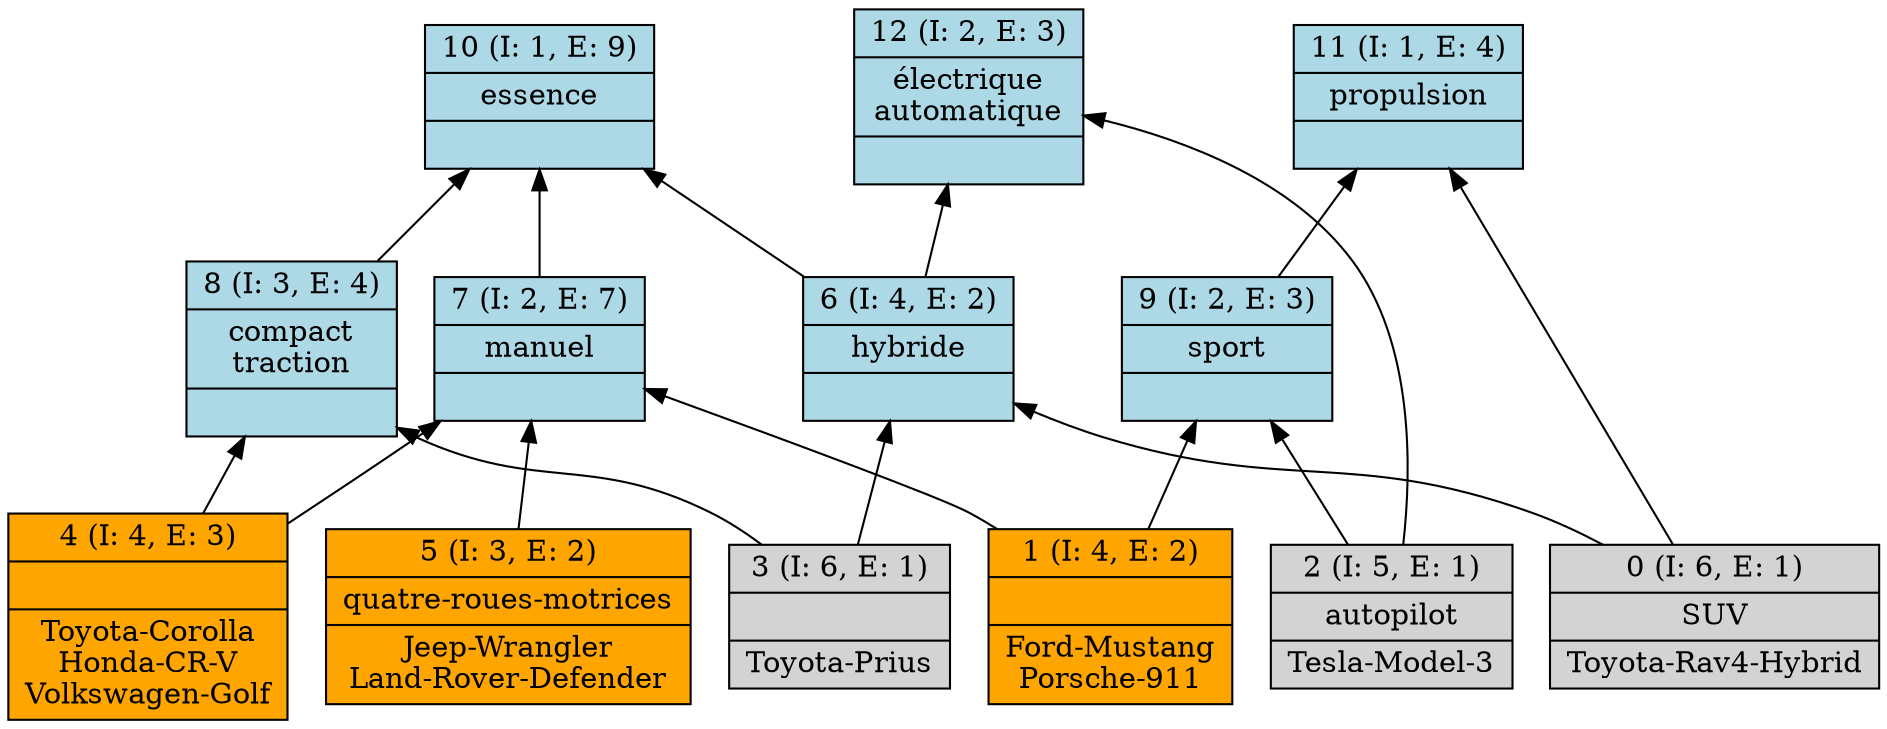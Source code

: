 digraph G { 
	rankdir=BT;
0 [shape=record,style=filled,label="{0 (I: 6, E: 1)|SUV\n|Toyota-Rav4-Hybrid\n}"];
1 [shape=record,style=filled,fillcolor=orange,label="{1 (I: 4, E: 2)||Ford-Mustang\nPorsche-911\n}"];
2 [shape=record,style=filled,label="{2 (I: 5, E: 1)|autopilot\n|Tesla-Model-3\n}"];
3 [shape=record,style=filled,label="{3 (I: 6, E: 1)||Toyota-Prius\n}"];
4 [shape=record,style=filled,fillcolor=orange,label="{4 (I: 4, E: 3)||Toyota-Corolla\nHonda-CR-V\nVolkswagen-Golf\n}"];
5 [shape=record,style=filled,fillcolor=orange,label="{5 (I: 3, E: 2)|quatre-roues-motrices\n|Jeep-Wrangler\nLand-Rover-Defender\n}"];
6 [shape=record,style=filled,fillcolor=lightblue,label="{6 (I: 4, E: 2)|hybride\n|}"];
7 [shape=record,style=filled,fillcolor=lightblue,label="{7 (I: 2, E: 7)|manuel\n|}"];
8 [shape=record,style=filled,fillcolor=lightblue,label="{8 (I: 3, E: 4)|compact\ntraction\n|}"];
9 [shape=record,style=filled,fillcolor=lightblue,label="{9 (I: 2, E: 3)|sport\n|}"];
10 [shape=record,style=filled,fillcolor=lightblue,label="{10 (I: 1, E: 9)|essence\n|}"];
11 [shape=record,style=filled,fillcolor=lightblue,label="{11 (I: 1, E: 4)|propulsion\n|}"];
12 [shape=record,style=filled,fillcolor=lightblue,label="{12 (I: 2, E: 3)|électrique\nautomatique\n|}"];
	0 -> 6
	0 -> 11
	1 -> 7
	1 -> 9
	2 -> 9
	2 -> 12
	3 -> 6
	3 -> 8
	4 -> 7
	4 -> 8
	5 -> 7
	6 -> 10
	6 -> 12
	7 -> 10
	8 -> 10
	9 -> 11
}